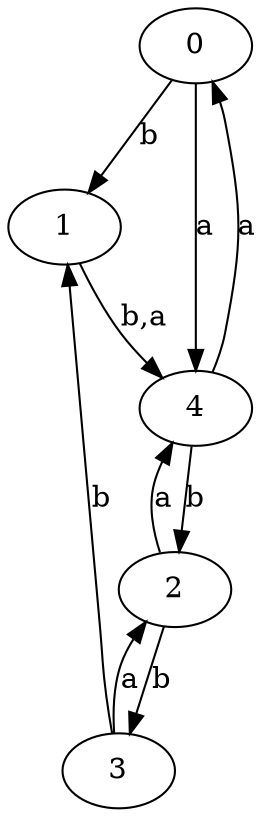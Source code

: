 digraph {
 ranksep=0.5;
 d2tdocpreamble = "\usetikzlibrary{automata}";
 d2tfigpreamble = "\tikzstyle{every state}= [ draw=blue!50,very thick,fill=blue!20]  \tikzstyle{auto}= [fill=white]";
 node [style="state"];
 edge [lblstyle="auto",topath="bend right", len=4  ]
  "0" [label="0",style = "state, initial"];
  "1" [label="1",];
  "2" [label="2",];
  "3" [label="3",style = "state, accepting"];
  "4" [label="4",];
  "0" -> "1" [label="b"];
  "0" -> "4" [label="a"];
  "1" -> "4" [label="b,a"];
  "2" -> "3" [label="b"];
  "2" -> "4" [label="a"];
  "3" -> "1" [label="b"];
  "3" -> "2" [label="a"];
  "4" -> "0" [label="a"];
  "4" -> "2" [label="b"];
}